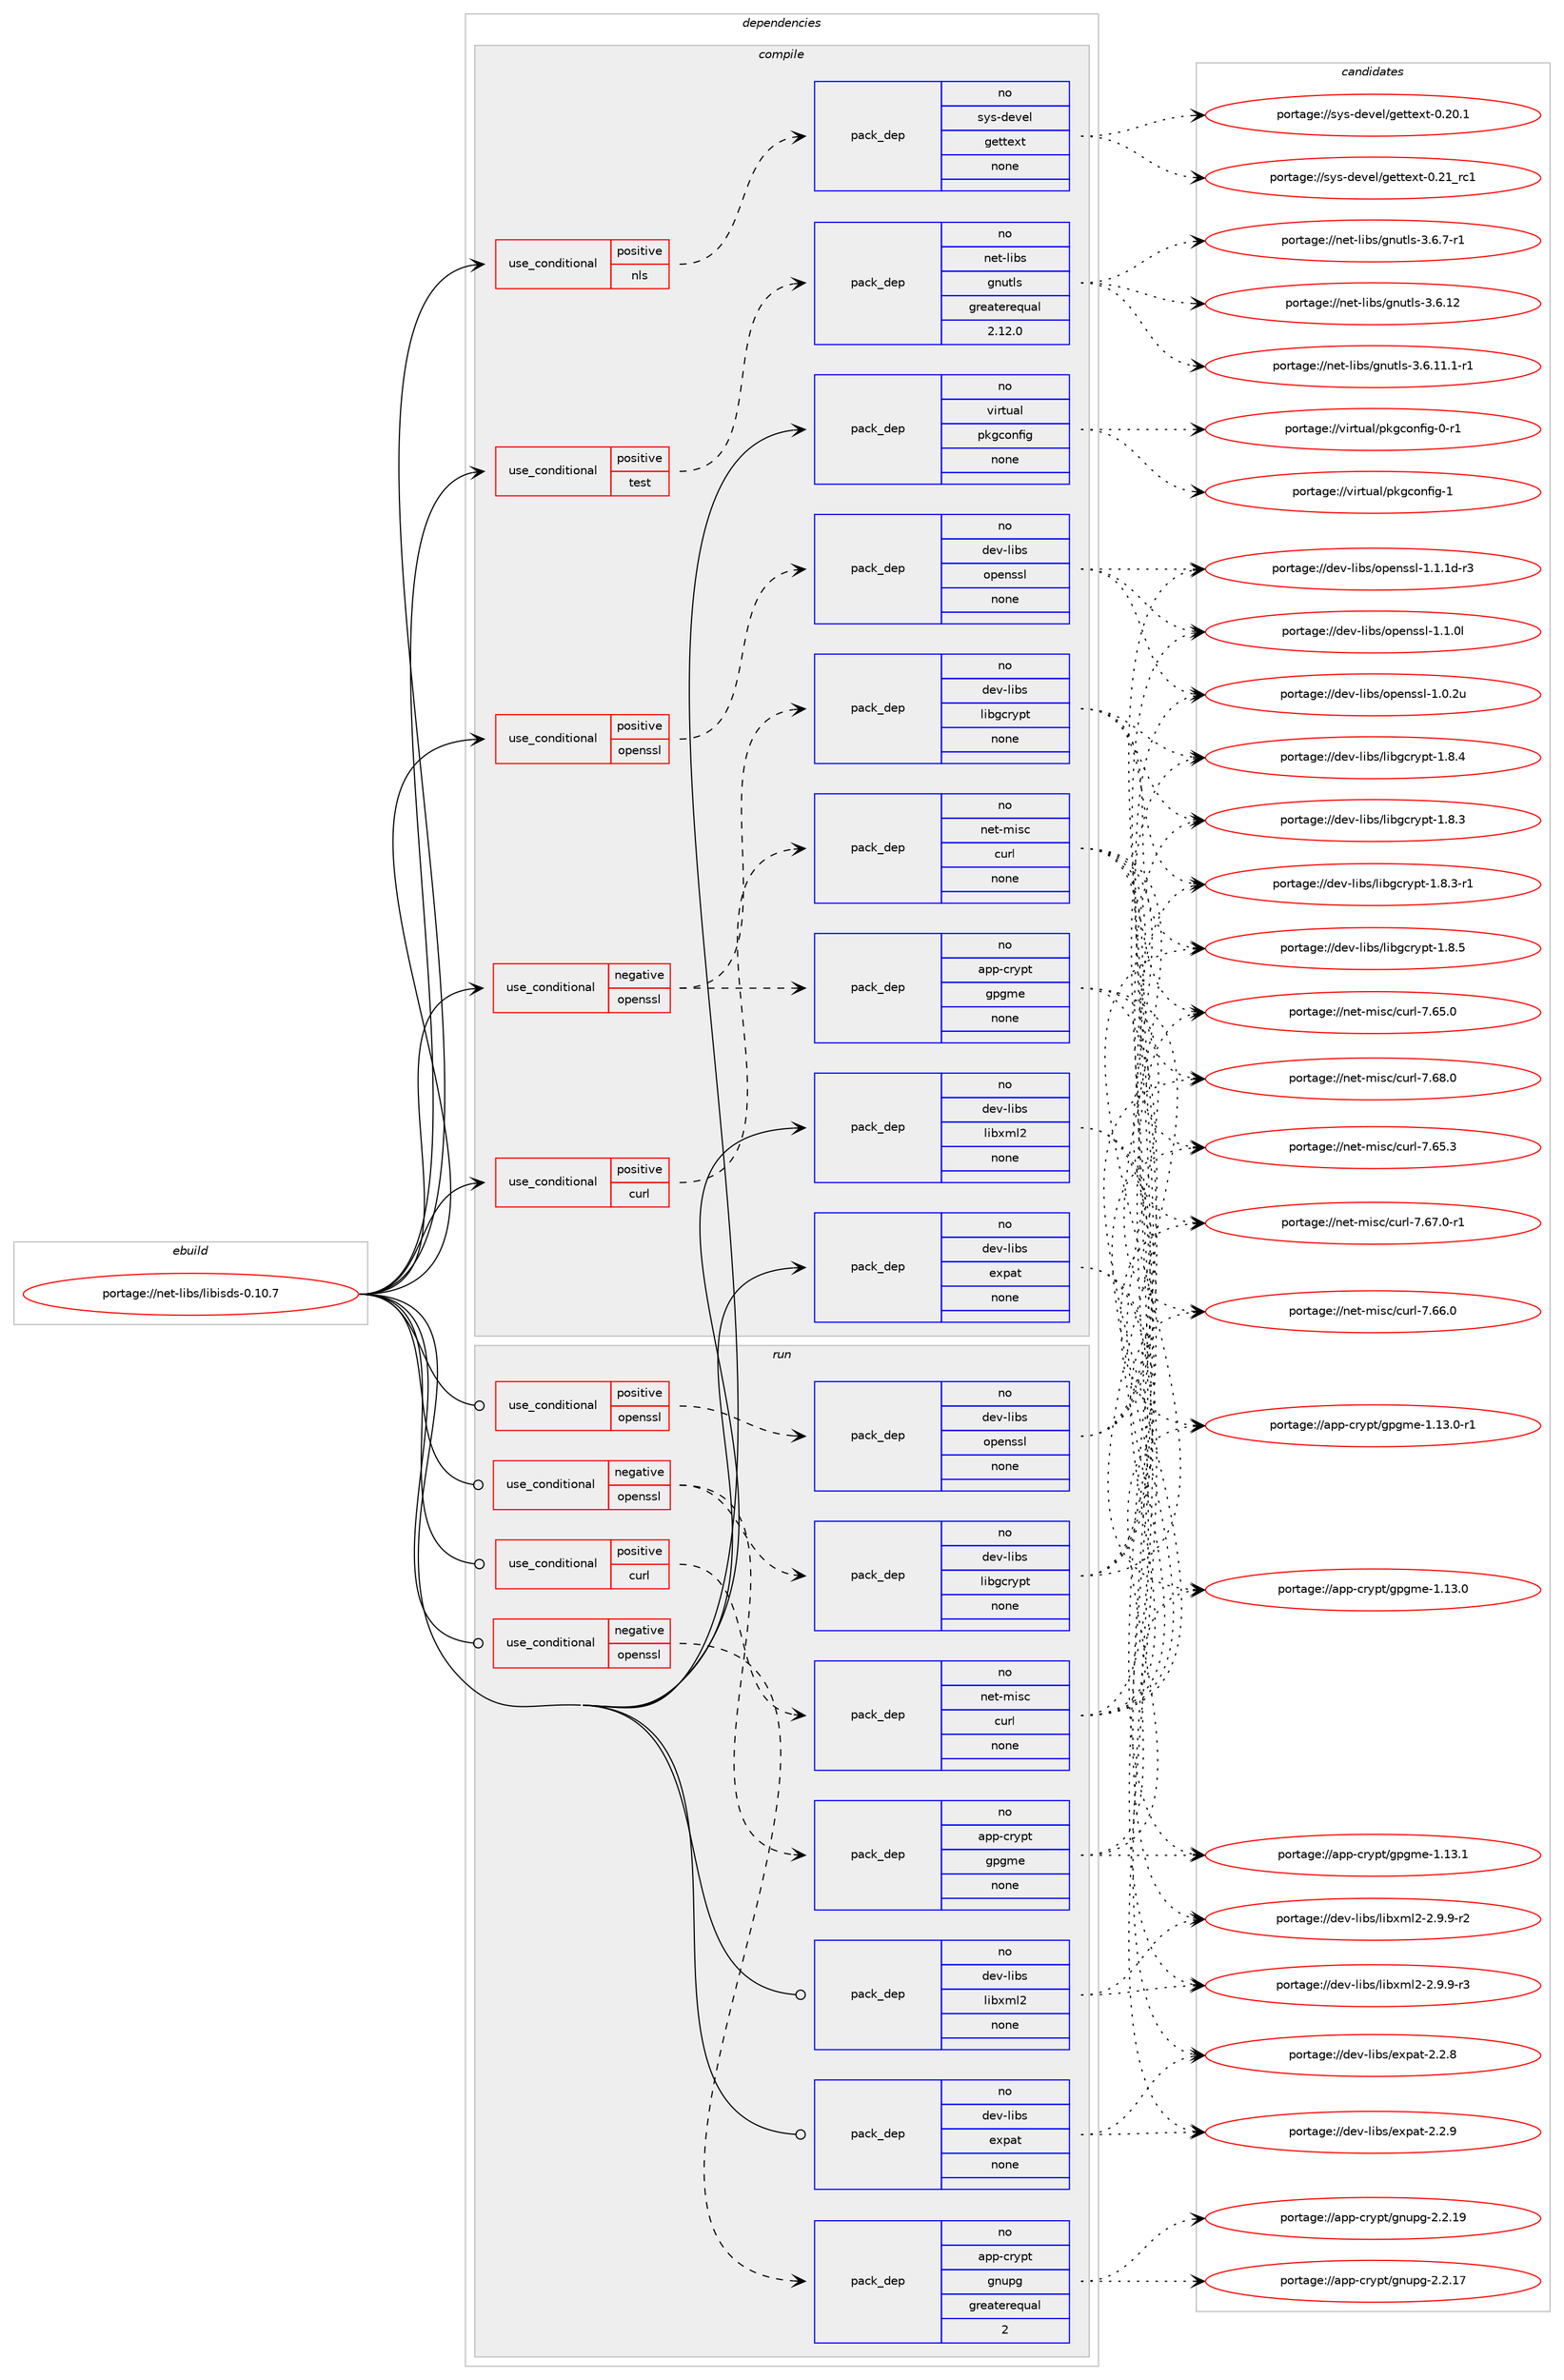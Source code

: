 digraph prolog {

# *************
# Graph options
# *************

newrank=true;
concentrate=true;
compound=true;
graph [rankdir=LR,fontname=Helvetica,fontsize=10,ranksep=1.5];#, ranksep=2.5, nodesep=0.2];
edge  [arrowhead=vee];
node  [fontname=Helvetica,fontsize=10];

# **********
# The ebuild
# **********

subgraph cluster_leftcol {
color=gray;
rank=same;
label=<<i>ebuild</i>>;
id [label="portage://net-libs/libisds-0.10.7", color=red, width=4, href="../net-libs/libisds-0.10.7.svg"];
}

# ****************
# The dependencies
# ****************

subgraph cluster_midcol {
color=gray;
label=<<i>dependencies</i>>;
subgraph cluster_compile {
fillcolor="#eeeeee";
style=filled;
label=<<i>compile</i>>;
subgraph cond19442 {
dependency88857 [label=<<TABLE BORDER="0" CELLBORDER="1" CELLSPACING="0" CELLPADDING="4"><TR><TD ROWSPAN="3" CELLPADDING="10">use_conditional</TD></TR><TR><TD>negative</TD></TR><TR><TD>openssl</TD></TR></TABLE>>, shape=none, color=red];
subgraph pack67742 {
dependency88858 [label=<<TABLE BORDER="0" CELLBORDER="1" CELLSPACING="0" CELLPADDING="4" WIDTH="220"><TR><TD ROWSPAN="6" CELLPADDING="30">pack_dep</TD></TR><TR><TD WIDTH="110">no</TD></TR><TR><TD>app-crypt</TD></TR><TR><TD>gpgme</TD></TR><TR><TD>none</TD></TR><TR><TD></TD></TR></TABLE>>, shape=none, color=blue];
}
dependency88857:e -> dependency88858:w [weight=20,style="dashed",arrowhead="vee"];
subgraph pack67743 {
dependency88859 [label=<<TABLE BORDER="0" CELLBORDER="1" CELLSPACING="0" CELLPADDING="4" WIDTH="220"><TR><TD ROWSPAN="6" CELLPADDING="30">pack_dep</TD></TR><TR><TD WIDTH="110">no</TD></TR><TR><TD>dev-libs</TD></TR><TR><TD>libgcrypt</TD></TR><TR><TD>none</TD></TR><TR><TD></TD></TR></TABLE>>, shape=none, color=blue];
}
dependency88857:e -> dependency88859:w [weight=20,style="dashed",arrowhead="vee"];
}
id:e -> dependency88857:w [weight=20,style="solid",arrowhead="vee"];
subgraph cond19443 {
dependency88860 [label=<<TABLE BORDER="0" CELLBORDER="1" CELLSPACING="0" CELLPADDING="4"><TR><TD ROWSPAN="3" CELLPADDING="10">use_conditional</TD></TR><TR><TD>positive</TD></TR><TR><TD>curl</TD></TR></TABLE>>, shape=none, color=red];
subgraph pack67744 {
dependency88861 [label=<<TABLE BORDER="0" CELLBORDER="1" CELLSPACING="0" CELLPADDING="4" WIDTH="220"><TR><TD ROWSPAN="6" CELLPADDING="30">pack_dep</TD></TR><TR><TD WIDTH="110">no</TD></TR><TR><TD>net-misc</TD></TR><TR><TD>curl</TD></TR><TR><TD>none</TD></TR><TR><TD></TD></TR></TABLE>>, shape=none, color=blue];
}
dependency88860:e -> dependency88861:w [weight=20,style="dashed",arrowhead="vee"];
}
id:e -> dependency88860:w [weight=20,style="solid",arrowhead="vee"];
subgraph cond19444 {
dependency88862 [label=<<TABLE BORDER="0" CELLBORDER="1" CELLSPACING="0" CELLPADDING="4"><TR><TD ROWSPAN="3" CELLPADDING="10">use_conditional</TD></TR><TR><TD>positive</TD></TR><TR><TD>nls</TD></TR></TABLE>>, shape=none, color=red];
subgraph pack67745 {
dependency88863 [label=<<TABLE BORDER="0" CELLBORDER="1" CELLSPACING="0" CELLPADDING="4" WIDTH="220"><TR><TD ROWSPAN="6" CELLPADDING="30">pack_dep</TD></TR><TR><TD WIDTH="110">no</TD></TR><TR><TD>sys-devel</TD></TR><TR><TD>gettext</TD></TR><TR><TD>none</TD></TR><TR><TD></TD></TR></TABLE>>, shape=none, color=blue];
}
dependency88862:e -> dependency88863:w [weight=20,style="dashed",arrowhead="vee"];
}
id:e -> dependency88862:w [weight=20,style="solid",arrowhead="vee"];
subgraph cond19445 {
dependency88864 [label=<<TABLE BORDER="0" CELLBORDER="1" CELLSPACING="0" CELLPADDING="4"><TR><TD ROWSPAN="3" CELLPADDING="10">use_conditional</TD></TR><TR><TD>positive</TD></TR><TR><TD>openssl</TD></TR></TABLE>>, shape=none, color=red];
subgraph pack67746 {
dependency88865 [label=<<TABLE BORDER="0" CELLBORDER="1" CELLSPACING="0" CELLPADDING="4" WIDTH="220"><TR><TD ROWSPAN="6" CELLPADDING="30">pack_dep</TD></TR><TR><TD WIDTH="110">no</TD></TR><TR><TD>dev-libs</TD></TR><TR><TD>openssl</TD></TR><TR><TD>none</TD></TR><TR><TD></TD></TR></TABLE>>, shape=none, color=blue];
}
dependency88864:e -> dependency88865:w [weight=20,style="dashed",arrowhead="vee"];
}
id:e -> dependency88864:w [weight=20,style="solid",arrowhead="vee"];
subgraph cond19446 {
dependency88866 [label=<<TABLE BORDER="0" CELLBORDER="1" CELLSPACING="0" CELLPADDING="4"><TR><TD ROWSPAN="3" CELLPADDING="10">use_conditional</TD></TR><TR><TD>positive</TD></TR><TR><TD>test</TD></TR></TABLE>>, shape=none, color=red];
subgraph pack67747 {
dependency88867 [label=<<TABLE BORDER="0" CELLBORDER="1" CELLSPACING="0" CELLPADDING="4" WIDTH="220"><TR><TD ROWSPAN="6" CELLPADDING="30">pack_dep</TD></TR><TR><TD WIDTH="110">no</TD></TR><TR><TD>net-libs</TD></TR><TR><TD>gnutls</TD></TR><TR><TD>greaterequal</TD></TR><TR><TD>2.12.0</TD></TR></TABLE>>, shape=none, color=blue];
}
dependency88866:e -> dependency88867:w [weight=20,style="dashed",arrowhead="vee"];
}
id:e -> dependency88866:w [weight=20,style="solid",arrowhead="vee"];
subgraph pack67748 {
dependency88868 [label=<<TABLE BORDER="0" CELLBORDER="1" CELLSPACING="0" CELLPADDING="4" WIDTH="220"><TR><TD ROWSPAN="6" CELLPADDING="30">pack_dep</TD></TR><TR><TD WIDTH="110">no</TD></TR><TR><TD>dev-libs</TD></TR><TR><TD>expat</TD></TR><TR><TD>none</TD></TR><TR><TD></TD></TR></TABLE>>, shape=none, color=blue];
}
id:e -> dependency88868:w [weight=20,style="solid",arrowhead="vee"];
subgraph pack67749 {
dependency88869 [label=<<TABLE BORDER="0" CELLBORDER="1" CELLSPACING="0" CELLPADDING="4" WIDTH="220"><TR><TD ROWSPAN="6" CELLPADDING="30">pack_dep</TD></TR><TR><TD WIDTH="110">no</TD></TR><TR><TD>dev-libs</TD></TR><TR><TD>libxml2</TD></TR><TR><TD>none</TD></TR><TR><TD></TD></TR></TABLE>>, shape=none, color=blue];
}
id:e -> dependency88869:w [weight=20,style="solid",arrowhead="vee"];
subgraph pack67750 {
dependency88870 [label=<<TABLE BORDER="0" CELLBORDER="1" CELLSPACING="0" CELLPADDING="4" WIDTH="220"><TR><TD ROWSPAN="6" CELLPADDING="30">pack_dep</TD></TR><TR><TD WIDTH="110">no</TD></TR><TR><TD>virtual</TD></TR><TR><TD>pkgconfig</TD></TR><TR><TD>none</TD></TR><TR><TD></TD></TR></TABLE>>, shape=none, color=blue];
}
id:e -> dependency88870:w [weight=20,style="solid",arrowhead="vee"];
}
subgraph cluster_compileandrun {
fillcolor="#eeeeee";
style=filled;
label=<<i>compile and run</i>>;
}
subgraph cluster_run {
fillcolor="#eeeeee";
style=filled;
label=<<i>run</i>>;
subgraph cond19447 {
dependency88871 [label=<<TABLE BORDER="0" CELLBORDER="1" CELLSPACING="0" CELLPADDING="4"><TR><TD ROWSPAN="3" CELLPADDING="10">use_conditional</TD></TR><TR><TD>negative</TD></TR><TR><TD>openssl</TD></TR></TABLE>>, shape=none, color=red];
subgraph pack67751 {
dependency88872 [label=<<TABLE BORDER="0" CELLBORDER="1" CELLSPACING="0" CELLPADDING="4" WIDTH="220"><TR><TD ROWSPAN="6" CELLPADDING="30">pack_dep</TD></TR><TR><TD WIDTH="110">no</TD></TR><TR><TD>app-crypt</TD></TR><TR><TD>gnupg</TD></TR><TR><TD>greaterequal</TD></TR><TR><TD>2</TD></TR></TABLE>>, shape=none, color=blue];
}
dependency88871:e -> dependency88872:w [weight=20,style="dashed",arrowhead="vee"];
}
id:e -> dependency88871:w [weight=20,style="solid",arrowhead="odot"];
subgraph cond19448 {
dependency88873 [label=<<TABLE BORDER="0" CELLBORDER="1" CELLSPACING="0" CELLPADDING="4"><TR><TD ROWSPAN="3" CELLPADDING="10">use_conditional</TD></TR><TR><TD>negative</TD></TR><TR><TD>openssl</TD></TR></TABLE>>, shape=none, color=red];
subgraph pack67752 {
dependency88874 [label=<<TABLE BORDER="0" CELLBORDER="1" CELLSPACING="0" CELLPADDING="4" WIDTH="220"><TR><TD ROWSPAN="6" CELLPADDING="30">pack_dep</TD></TR><TR><TD WIDTH="110">no</TD></TR><TR><TD>app-crypt</TD></TR><TR><TD>gpgme</TD></TR><TR><TD>none</TD></TR><TR><TD></TD></TR></TABLE>>, shape=none, color=blue];
}
dependency88873:e -> dependency88874:w [weight=20,style="dashed",arrowhead="vee"];
subgraph pack67753 {
dependency88875 [label=<<TABLE BORDER="0" CELLBORDER="1" CELLSPACING="0" CELLPADDING="4" WIDTH="220"><TR><TD ROWSPAN="6" CELLPADDING="30">pack_dep</TD></TR><TR><TD WIDTH="110">no</TD></TR><TR><TD>dev-libs</TD></TR><TR><TD>libgcrypt</TD></TR><TR><TD>none</TD></TR><TR><TD></TD></TR></TABLE>>, shape=none, color=blue];
}
dependency88873:e -> dependency88875:w [weight=20,style="dashed",arrowhead="vee"];
}
id:e -> dependency88873:w [weight=20,style="solid",arrowhead="odot"];
subgraph cond19449 {
dependency88876 [label=<<TABLE BORDER="0" CELLBORDER="1" CELLSPACING="0" CELLPADDING="4"><TR><TD ROWSPAN="3" CELLPADDING="10">use_conditional</TD></TR><TR><TD>positive</TD></TR><TR><TD>curl</TD></TR></TABLE>>, shape=none, color=red];
subgraph pack67754 {
dependency88877 [label=<<TABLE BORDER="0" CELLBORDER="1" CELLSPACING="0" CELLPADDING="4" WIDTH="220"><TR><TD ROWSPAN="6" CELLPADDING="30">pack_dep</TD></TR><TR><TD WIDTH="110">no</TD></TR><TR><TD>net-misc</TD></TR><TR><TD>curl</TD></TR><TR><TD>none</TD></TR><TR><TD></TD></TR></TABLE>>, shape=none, color=blue];
}
dependency88876:e -> dependency88877:w [weight=20,style="dashed",arrowhead="vee"];
}
id:e -> dependency88876:w [weight=20,style="solid",arrowhead="odot"];
subgraph cond19450 {
dependency88878 [label=<<TABLE BORDER="0" CELLBORDER="1" CELLSPACING="0" CELLPADDING="4"><TR><TD ROWSPAN="3" CELLPADDING="10">use_conditional</TD></TR><TR><TD>positive</TD></TR><TR><TD>openssl</TD></TR></TABLE>>, shape=none, color=red];
subgraph pack67755 {
dependency88879 [label=<<TABLE BORDER="0" CELLBORDER="1" CELLSPACING="0" CELLPADDING="4" WIDTH="220"><TR><TD ROWSPAN="6" CELLPADDING="30">pack_dep</TD></TR><TR><TD WIDTH="110">no</TD></TR><TR><TD>dev-libs</TD></TR><TR><TD>openssl</TD></TR><TR><TD>none</TD></TR><TR><TD></TD></TR></TABLE>>, shape=none, color=blue];
}
dependency88878:e -> dependency88879:w [weight=20,style="dashed",arrowhead="vee"];
}
id:e -> dependency88878:w [weight=20,style="solid",arrowhead="odot"];
subgraph pack67756 {
dependency88880 [label=<<TABLE BORDER="0" CELLBORDER="1" CELLSPACING="0" CELLPADDING="4" WIDTH="220"><TR><TD ROWSPAN="6" CELLPADDING="30">pack_dep</TD></TR><TR><TD WIDTH="110">no</TD></TR><TR><TD>dev-libs</TD></TR><TR><TD>expat</TD></TR><TR><TD>none</TD></TR><TR><TD></TD></TR></TABLE>>, shape=none, color=blue];
}
id:e -> dependency88880:w [weight=20,style="solid",arrowhead="odot"];
subgraph pack67757 {
dependency88881 [label=<<TABLE BORDER="0" CELLBORDER="1" CELLSPACING="0" CELLPADDING="4" WIDTH="220"><TR><TD ROWSPAN="6" CELLPADDING="30">pack_dep</TD></TR><TR><TD WIDTH="110">no</TD></TR><TR><TD>dev-libs</TD></TR><TR><TD>libxml2</TD></TR><TR><TD>none</TD></TR><TR><TD></TD></TR></TABLE>>, shape=none, color=blue];
}
id:e -> dependency88881:w [weight=20,style="solid",arrowhead="odot"];
}
}

# **************
# The candidates
# **************

subgraph cluster_choices {
rank=same;
color=gray;
label=<<i>candidates</i>>;

subgraph choice67742 {
color=black;
nodesep=1;
choice9711211245991141211121164710311210310910145494649514649 [label="portage://app-crypt/gpgme-1.13.1", color=red, width=4,href="../app-crypt/gpgme-1.13.1.svg"];
choice97112112459911412111211647103112103109101454946495146484511449 [label="portage://app-crypt/gpgme-1.13.0-r1", color=red, width=4,href="../app-crypt/gpgme-1.13.0-r1.svg"];
choice9711211245991141211121164710311210310910145494649514648 [label="portage://app-crypt/gpgme-1.13.0", color=red, width=4,href="../app-crypt/gpgme-1.13.0.svg"];
dependency88858:e -> choice9711211245991141211121164710311210310910145494649514649:w [style=dotted,weight="100"];
dependency88858:e -> choice97112112459911412111211647103112103109101454946495146484511449:w [style=dotted,weight="100"];
dependency88858:e -> choice9711211245991141211121164710311210310910145494649514648:w [style=dotted,weight="100"];
}
subgraph choice67743 {
color=black;
nodesep=1;
choice1001011184510810598115471081059810399114121112116454946564653 [label="portage://dev-libs/libgcrypt-1.8.5", color=red, width=4,href="../dev-libs/libgcrypt-1.8.5.svg"];
choice1001011184510810598115471081059810399114121112116454946564652 [label="portage://dev-libs/libgcrypt-1.8.4", color=red, width=4,href="../dev-libs/libgcrypt-1.8.4.svg"];
choice10010111845108105981154710810598103991141211121164549465646514511449 [label="portage://dev-libs/libgcrypt-1.8.3-r1", color=red, width=4,href="../dev-libs/libgcrypt-1.8.3-r1.svg"];
choice1001011184510810598115471081059810399114121112116454946564651 [label="portage://dev-libs/libgcrypt-1.8.3", color=red, width=4,href="../dev-libs/libgcrypt-1.8.3.svg"];
dependency88859:e -> choice1001011184510810598115471081059810399114121112116454946564653:w [style=dotted,weight="100"];
dependency88859:e -> choice1001011184510810598115471081059810399114121112116454946564652:w [style=dotted,weight="100"];
dependency88859:e -> choice10010111845108105981154710810598103991141211121164549465646514511449:w [style=dotted,weight="100"];
dependency88859:e -> choice1001011184510810598115471081059810399114121112116454946564651:w [style=dotted,weight="100"];
}
subgraph choice67744 {
color=black;
nodesep=1;
choice1101011164510910511599479911711410845554654564648 [label="portage://net-misc/curl-7.68.0", color=red, width=4,href="../net-misc/curl-7.68.0.svg"];
choice11010111645109105115994799117114108455546545546484511449 [label="portage://net-misc/curl-7.67.0-r1", color=red, width=4,href="../net-misc/curl-7.67.0-r1.svg"];
choice1101011164510910511599479911711410845554654544648 [label="portage://net-misc/curl-7.66.0", color=red, width=4,href="../net-misc/curl-7.66.0.svg"];
choice1101011164510910511599479911711410845554654534651 [label="portage://net-misc/curl-7.65.3", color=red, width=4,href="../net-misc/curl-7.65.3.svg"];
choice1101011164510910511599479911711410845554654534648 [label="portage://net-misc/curl-7.65.0", color=red, width=4,href="../net-misc/curl-7.65.0.svg"];
dependency88861:e -> choice1101011164510910511599479911711410845554654564648:w [style=dotted,weight="100"];
dependency88861:e -> choice11010111645109105115994799117114108455546545546484511449:w [style=dotted,weight="100"];
dependency88861:e -> choice1101011164510910511599479911711410845554654544648:w [style=dotted,weight="100"];
dependency88861:e -> choice1101011164510910511599479911711410845554654534651:w [style=dotted,weight="100"];
dependency88861:e -> choice1101011164510910511599479911711410845554654534648:w [style=dotted,weight="100"];
}
subgraph choice67745 {
color=black;
nodesep=1;
choice11512111545100101118101108471031011161161011201164548465049951149949 [label="portage://sys-devel/gettext-0.21_rc1", color=red, width=4,href="../sys-devel/gettext-0.21_rc1.svg"];
choice115121115451001011181011084710310111611610112011645484650484649 [label="portage://sys-devel/gettext-0.20.1", color=red, width=4,href="../sys-devel/gettext-0.20.1.svg"];
dependency88863:e -> choice11512111545100101118101108471031011161161011201164548465049951149949:w [style=dotted,weight="100"];
dependency88863:e -> choice115121115451001011181011084710310111611610112011645484650484649:w [style=dotted,weight="100"];
}
subgraph choice67746 {
color=black;
nodesep=1;
choice1001011184510810598115471111121011101151151084549464946491004511451 [label="portage://dev-libs/openssl-1.1.1d-r3", color=red, width=4,href="../dev-libs/openssl-1.1.1d-r3.svg"];
choice100101118451081059811547111112101110115115108454946494648108 [label="portage://dev-libs/openssl-1.1.0l", color=red, width=4,href="../dev-libs/openssl-1.1.0l.svg"];
choice100101118451081059811547111112101110115115108454946484650117 [label="portage://dev-libs/openssl-1.0.2u", color=red, width=4,href="../dev-libs/openssl-1.0.2u.svg"];
dependency88865:e -> choice1001011184510810598115471111121011101151151084549464946491004511451:w [style=dotted,weight="100"];
dependency88865:e -> choice100101118451081059811547111112101110115115108454946494648108:w [style=dotted,weight="100"];
dependency88865:e -> choice100101118451081059811547111112101110115115108454946484650117:w [style=dotted,weight="100"];
}
subgraph choice67747 {
color=black;
nodesep=1;
choice1101011164510810598115471031101171161081154551465446554511449 [label="portage://net-libs/gnutls-3.6.7-r1", color=red, width=4,href="../net-libs/gnutls-3.6.7-r1.svg"];
choice11010111645108105981154710311011711610811545514654464950 [label="portage://net-libs/gnutls-3.6.12", color=red, width=4,href="../net-libs/gnutls-3.6.12.svg"];
choice1101011164510810598115471031101171161081154551465446494946494511449 [label="portage://net-libs/gnutls-3.6.11.1-r1", color=red, width=4,href="../net-libs/gnutls-3.6.11.1-r1.svg"];
dependency88867:e -> choice1101011164510810598115471031101171161081154551465446554511449:w [style=dotted,weight="100"];
dependency88867:e -> choice11010111645108105981154710311011711610811545514654464950:w [style=dotted,weight="100"];
dependency88867:e -> choice1101011164510810598115471031101171161081154551465446494946494511449:w [style=dotted,weight="100"];
}
subgraph choice67748 {
color=black;
nodesep=1;
choice10010111845108105981154710112011297116455046504657 [label="portage://dev-libs/expat-2.2.9", color=red, width=4,href="../dev-libs/expat-2.2.9.svg"];
choice10010111845108105981154710112011297116455046504656 [label="portage://dev-libs/expat-2.2.8", color=red, width=4,href="../dev-libs/expat-2.2.8.svg"];
dependency88868:e -> choice10010111845108105981154710112011297116455046504657:w [style=dotted,weight="100"];
dependency88868:e -> choice10010111845108105981154710112011297116455046504656:w [style=dotted,weight="100"];
}
subgraph choice67749 {
color=black;
nodesep=1;
choice10010111845108105981154710810598120109108504550465746574511451 [label="portage://dev-libs/libxml2-2.9.9-r3", color=red, width=4,href="../dev-libs/libxml2-2.9.9-r3.svg"];
choice10010111845108105981154710810598120109108504550465746574511450 [label="portage://dev-libs/libxml2-2.9.9-r2", color=red, width=4,href="../dev-libs/libxml2-2.9.9-r2.svg"];
dependency88869:e -> choice10010111845108105981154710810598120109108504550465746574511451:w [style=dotted,weight="100"];
dependency88869:e -> choice10010111845108105981154710810598120109108504550465746574511450:w [style=dotted,weight="100"];
}
subgraph choice67750 {
color=black;
nodesep=1;
choice1181051141161179710847112107103991111101021051034549 [label="portage://virtual/pkgconfig-1", color=red, width=4,href="../virtual/pkgconfig-1.svg"];
choice11810511411611797108471121071039911111010210510345484511449 [label="portage://virtual/pkgconfig-0-r1", color=red, width=4,href="../virtual/pkgconfig-0-r1.svg"];
dependency88870:e -> choice1181051141161179710847112107103991111101021051034549:w [style=dotted,weight="100"];
dependency88870:e -> choice11810511411611797108471121071039911111010210510345484511449:w [style=dotted,weight="100"];
}
subgraph choice67751 {
color=black;
nodesep=1;
choice9711211245991141211121164710311011711210345504650464957 [label="portage://app-crypt/gnupg-2.2.19", color=red, width=4,href="../app-crypt/gnupg-2.2.19.svg"];
choice9711211245991141211121164710311011711210345504650464955 [label="portage://app-crypt/gnupg-2.2.17", color=red, width=4,href="../app-crypt/gnupg-2.2.17.svg"];
dependency88872:e -> choice9711211245991141211121164710311011711210345504650464957:w [style=dotted,weight="100"];
dependency88872:e -> choice9711211245991141211121164710311011711210345504650464955:w [style=dotted,weight="100"];
}
subgraph choice67752 {
color=black;
nodesep=1;
choice9711211245991141211121164710311210310910145494649514649 [label="portage://app-crypt/gpgme-1.13.1", color=red, width=4,href="../app-crypt/gpgme-1.13.1.svg"];
choice97112112459911412111211647103112103109101454946495146484511449 [label="portage://app-crypt/gpgme-1.13.0-r1", color=red, width=4,href="../app-crypt/gpgme-1.13.0-r1.svg"];
choice9711211245991141211121164710311210310910145494649514648 [label="portage://app-crypt/gpgme-1.13.0", color=red, width=4,href="../app-crypt/gpgme-1.13.0.svg"];
dependency88874:e -> choice9711211245991141211121164710311210310910145494649514649:w [style=dotted,weight="100"];
dependency88874:e -> choice97112112459911412111211647103112103109101454946495146484511449:w [style=dotted,weight="100"];
dependency88874:e -> choice9711211245991141211121164710311210310910145494649514648:w [style=dotted,weight="100"];
}
subgraph choice67753 {
color=black;
nodesep=1;
choice1001011184510810598115471081059810399114121112116454946564653 [label="portage://dev-libs/libgcrypt-1.8.5", color=red, width=4,href="../dev-libs/libgcrypt-1.8.5.svg"];
choice1001011184510810598115471081059810399114121112116454946564652 [label="portage://dev-libs/libgcrypt-1.8.4", color=red, width=4,href="../dev-libs/libgcrypt-1.8.4.svg"];
choice10010111845108105981154710810598103991141211121164549465646514511449 [label="portage://dev-libs/libgcrypt-1.8.3-r1", color=red, width=4,href="../dev-libs/libgcrypt-1.8.3-r1.svg"];
choice1001011184510810598115471081059810399114121112116454946564651 [label="portage://dev-libs/libgcrypt-1.8.3", color=red, width=4,href="../dev-libs/libgcrypt-1.8.3.svg"];
dependency88875:e -> choice1001011184510810598115471081059810399114121112116454946564653:w [style=dotted,weight="100"];
dependency88875:e -> choice1001011184510810598115471081059810399114121112116454946564652:w [style=dotted,weight="100"];
dependency88875:e -> choice10010111845108105981154710810598103991141211121164549465646514511449:w [style=dotted,weight="100"];
dependency88875:e -> choice1001011184510810598115471081059810399114121112116454946564651:w [style=dotted,weight="100"];
}
subgraph choice67754 {
color=black;
nodesep=1;
choice1101011164510910511599479911711410845554654564648 [label="portage://net-misc/curl-7.68.0", color=red, width=4,href="../net-misc/curl-7.68.0.svg"];
choice11010111645109105115994799117114108455546545546484511449 [label="portage://net-misc/curl-7.67.0-r1", color=red, width=4,href="../net-misc/curl-7.67.0-r1.svg"];
choice1101011164510910511599479911711410845554654544648 [label="portage://net-misc/curl-7.66.0", color=red, width=4,href="../net-misc/curl-7.66.0.svg"];
choice1101011164510910511599479911711410845554654534651 [label="portage://net-misc/curl-7.65.3", color=red, width=4,href="../net-misc/curl-7.65.3.svg"];
choice1101011164510910511599479911711410845554654534648 [label="portage://net-misc/curl-7.65.0", color=red, width=4,href="../net-misc/curl-7.65.0.svg"];
dependency88877:e -> choice1101011164510910511599479911711410845554654564648:w [style=dotted,weight="100"];
dependency88877:e -> choice11010111645109105115994799117114108455546545546484511449:w [style=dotted,weight="100"];
dependency88877:e -> choice1101011164510910511599479911711410845554654544648:w [style=dotted,weight="100"];
dependency88877:e -> choice1101011164510910511599479911711410845554654534651:w [style=dotted,weight="100"];
dependency88877:e -> choice1101011164510910511599479911711410845554654534648:w [style=dotted,weight="100"];
}
subgraph choice67755 {
color=black;
nodesep=1;
choice1001011184510810598115471111121011101151151084549464946491004511451 [label="portage://dev-libs/openssl-1.1.1d-r3", color=red, width=4,href="../dev-libs/openssl-1.1.1d-r3.svg"];
choice100101118451081059811547111112101110115115108454946494648108 [label="portage://dev-libs/openssl-1.1.0l", color=red, width=4,href="../dev-libs/openssl-1.1.0l.svg"];
choice100101118451081059811547111112101110115115108454946484650117 [label="portage://dev-libs/openssl-1.0.2u", color=red, width=4,href="../dev-libs/openssl-1.0.2u.svg"];
dependency88879:e -> choice1001011184510810598115471111121011101151151084549464946491004511451:w [style=dotted,weight="100"];
dependency88879:e -> choice100101118451081059811547111112101110115115108454946494648108:w [style=dotted,weight="100"];
dependency88879:e -> choice100101118451081059811547111112101110115115108454946484650117:w [style=dotted,weight="100"];
}
subgraph choice67756 {
color=black;
nodesep=1;
choice10010111845108105981154710112011297116455046504657 [label="portage://dev-libs/expat-2.2.9", color=red, width=4,href="../dev-libs/expat-2.2.9.svg"];
choice10010111845108105981154710112011297116455046504656 [label="portage://dev-libs/expat-2.2.8", color=red, width=4,href="../dev-libs/expat-2.2.8.svg"];
dependency88880:e -> choice10010111845108105981154710112011297116455046504657:w [style=dotted,weight="100"];
dependency88880:e -> choice10010111845108105981154710112011297116455046504656:w [style=dotted,weight="100"];
}
subgraph choice67757 {
color=black;
nodesep=1;
choice10010111845108105981154710810598120109108504550465746574511451 [label="portage://dev-libs/libxml2-2.9.9-r3", color=red, width=4,href="../dev-libs/libxml2-2.9.9-r3.svg"];
choice10010111845108105981154710810598120109108504550465746574511450 [label="portage://dev-libs/libxml2-2.9.9-r2", color=red, width=4,href="../dev-libs/libxml2-2.9.9-r2.svg"];
dependency88881:e -> choice10010111845108105981154710810598120109108504550465746574511451:w [style=dotted,weight="100"];
dependency88881:e -> choice10010111845108105981154710810598120109108504550465746574511450:w [style=dotted,weight="100"];
}
}

}
